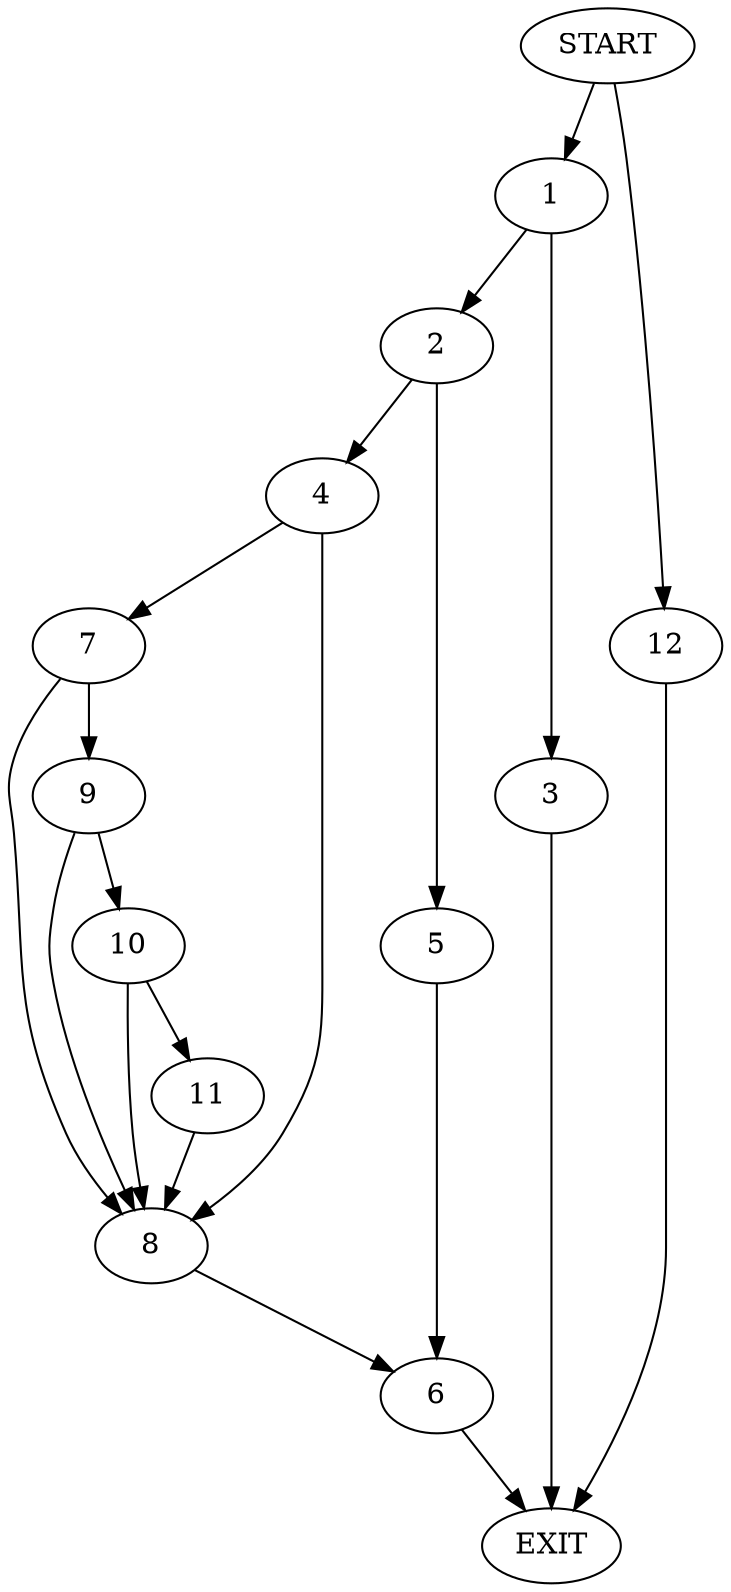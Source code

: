 digraph {
0 [label="START"]
13 [label="EXIT"]
0 -> 1
1 -> 2
1 -> 3
3 -> 13
2 -> 4
2 -> 5
5 -> 6
4 -> 7
4 -> 8
6 -> 13
8 -> 6
7 -> 9
7 -> 8
9 -> 10
9 -> 8
10 -> 11
10 -> 8
11 -> 8
0 -> 12
12 -> 13
}
